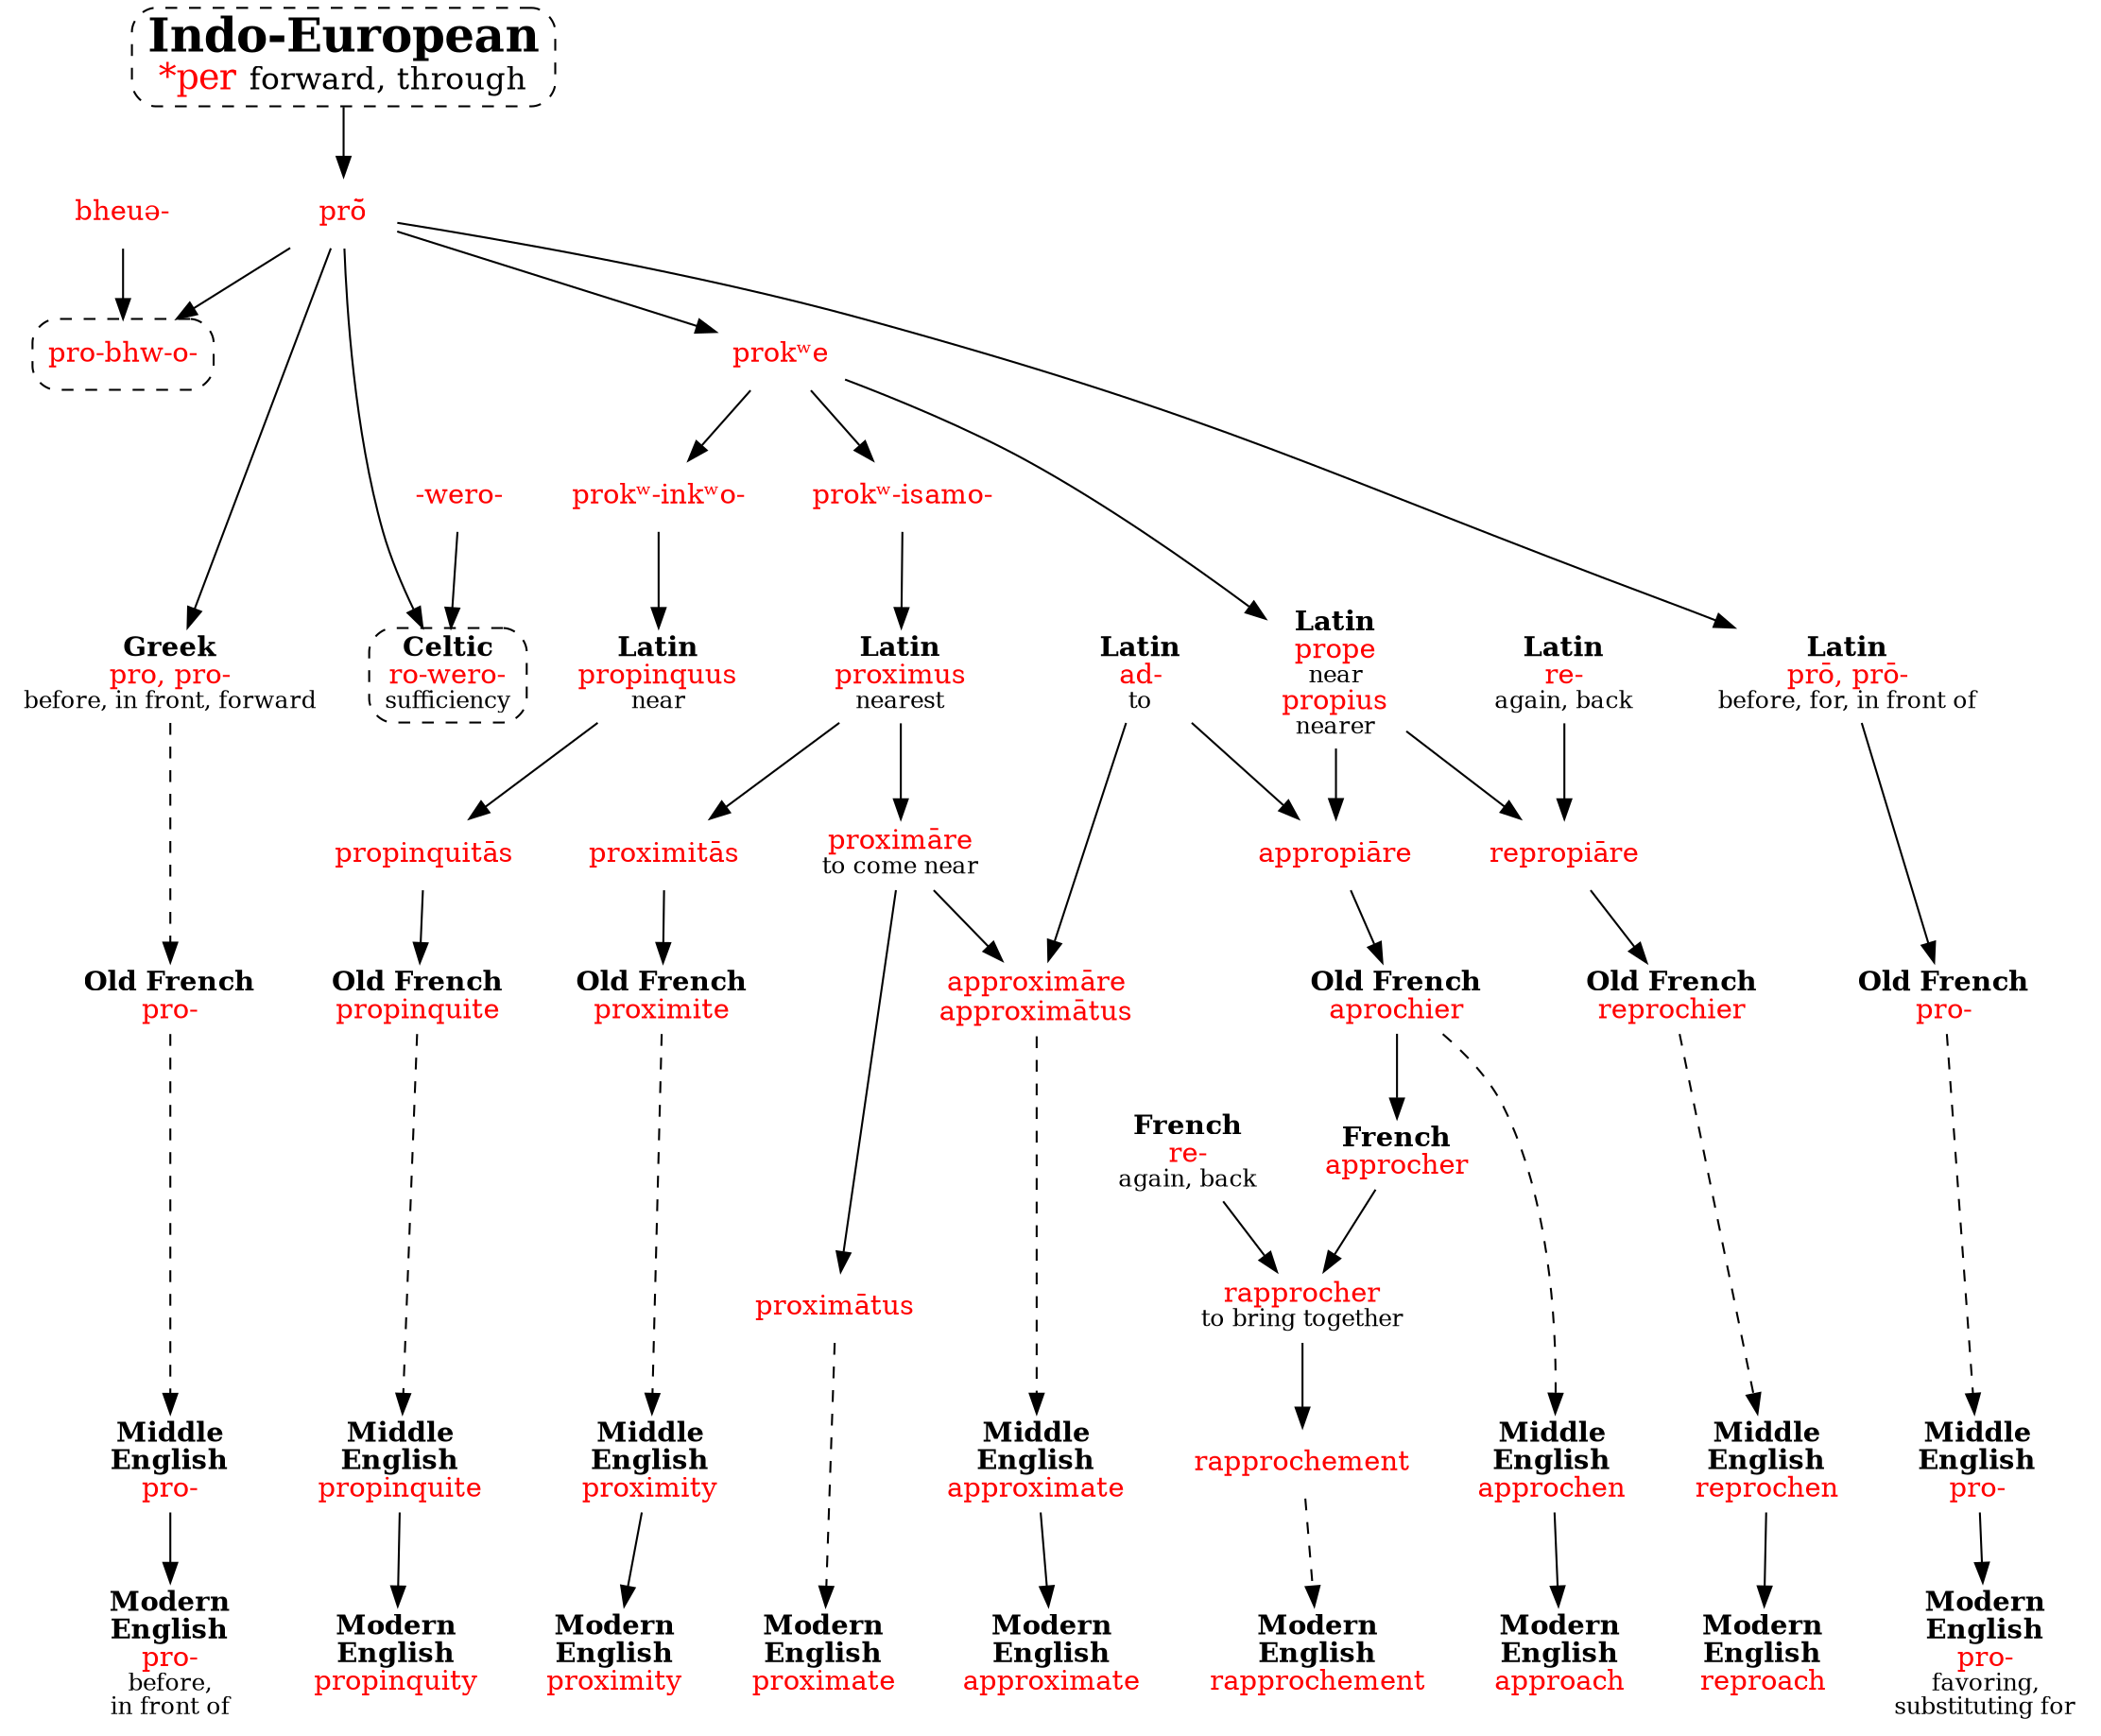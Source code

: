 strict digraph {
node [shape=none]

per [label=<<font point-size="24"><b>Indo-European</b></font><br/><font point-size="18" color="red">*per </font><font point-size="16">forward, through</font>> shape=box style="dashed,rounded" URL="per-list.svg" tooltip="Indo-European \"*per\" forward, through"]
pro [label=<<font color="red">prō̆</font>>]
per -> pro -> { prokwe probhwo proL proG roweroC }

// omitted: Gk protero-, Sk pra- prakrit

prokwe -> { propeL prokwinkwo prokwisamo }
prokwe [label=<<font color="red">prokʷe</font>>]
probhwo [label=<<font color="red">pro-bhw-o-</font>>]
prokwinkwo [label=<<font color="red">prokʷ-inkʷo-</font>>]
prokwisamo [label=<<font color="red">prokʷ-isamo-</font>>]
bheue -> probhwo
bheue [label=<<font color="red">bheuə-</font>>]
probhwo [label=<<font color="red">pro-bhw-o-</font>> shape=box style="dashed,rounded" URL="bheu-grow4.svg"]
wero -> roweroC
wero [label=<<font color="red">-wero-</font>>]
roweroC [label=<<b>Celtic</b><br/><font color="red">ro-wero-</font><br/><font point-size="12">sufficiency</font>> shape=box style="dashed,rounded" URL="wereo.svg"] // galore listed in wereo-true
{ rank=same probhwo prokwe }
{ rank=same propeL proL proG roweroC propinquusL proximusL }

// approach
{ adL propeL } -> appropiareL -> aprochierOF
aprochierOF -> approchenME [style=dashed]
approchenME -> approach
propeL [label=<<b>Latin</b><br/><font color="red">prope</font><br/><font point-size="12">near</font><br/><font color="red">propius</font><br/><font point-size="12">nearer</font>>]
adL [label=<<b>Latin</b><br/><font color="red">ad-</font><br/><font point-size="12">to</font>>]
appropiareL [label=<<font color="red">appropiāre</font>>]
aprochierOF [label=<<b>Old French</b><br/><font color="red">aprochier</font>>]
approchenME [label=<<b>Middle<br/>English</b><br/><font color="red">approchen</font>>]
approach [label=<<b>Modern<br/>English</b><br/><font color="red">approach</font>>]

// rapprochement
aprochierOF -> approcherF -> rapprocherF -> rapprochementF
rapprochementF -> rapprochement [style=dashed]
reF -> rapprocherF
reF [label=<<b>French</b><br/><font color="red">re-</font><br/><font point-size="12">again, back</font>>]
approcherF [label=<<b>French</b><br/><font color="red">approcher</font>>]
rapprocherF [label=<<font color="red">rapprocher</font><br/><font point-size="12">to bring together</font>>]
rapprochementF [label=<<font color="red">rapprochement</font>>]
rapprochement [label=<<b>Modern<br/>English</b><br/><font color="red">rapprochement</font>>]

// reproach
{ reL propeL } -> repropiareL -> reprochierOF
reprochierOF -> reprochenME [style=dashed]
reprochenME -> reproach
reL [label=<<b>Latin</b><br/><font color="red">re-</font><br/><font point-size="12">again, back</font>>]
repropiareL [label=<<font color="red">repropiāre</font>>]
reprochierOF [label=<<b>Old French</b><br/><font color="red">reprochier</font>>]
reprochenME [label=<<b>Middle<br/>English</b><br/><font color="red">reprochen</font>>]
reproach [label=<<b>Modern<br/>English</b><br/><font color="red">reproach</font>>]

// propinquity
prokwinkwo -> propinquusL -> propinquitasL -> propinquiteOF
propinquiteOF -> propinquiteME [style=dashed]
propinquiteME -> propinquity
propinquusL [label=<<b>Latin</b><br/><font color="red">propinquus</font><br/><font point-size="12">near</font>>]
propinquitasL [label=<<font color="red">propinquitās</font>>]
propinquiteOF [label=<<b>Old French</b><br/><font color="red">propinquite</font>>]
propinquiteME [label=<<b>Middle<br/>English</b><br/><font color="red">propinquite</font>>]
propinquity [label=<<b>Modern<br/>English</b><br/><font color="red">propinquity</font>>]

// proximate, omitted: proximal 
prokwisamo -> proximusL -> proximareL -> proximaatusL // shorten this?
proximaatusL -> proximate [style=dashed]
proximusL [label=<<b>Latin</b><br/><font color="red">proximus</font><br/><font point-size="12">nearest</font>>]
proximareL [label=<<font color="red">proximāre</font><br/><font point-size="12">to come near</font>>]
proximaatusL [label=<<font color="red">proximātus</font>>]
proximate [label=<<b>Modern<br/>English</b><br/><font color="red">proximate</font>>]

// proximity
proximusL -> proximitaasL -> proximiteOF
proximiteOF -> proximityME [style=dashed]
proximityME -> proximity
proximitaasL [label=<<font color="red">proximitās</font>>]
proximiteOF [label=<<b>Old French</b><br/><font color="red">proximite</font>>]
proximityME [label=<<b>Middle<br/>English</b><br/><font color="red">proximity</font>>]
proximity [label=<<b>Modern<br/>English</b><br/><font color="red">proximity</font>>]

// approximate
{ adL proximareL } -> approximareL
approximareL -> approximateME [style=dashed]
approximateME -> approximate
approximareL [label=<<font color="red">approximāre<br/>approximātus</font>>] // 2 entries?
approximateME [label=<<b>Middle<br/>English</b><br/><font color="red">approximate</font>>]
approximate [label=<<b>Modern<br/>English</b><br/><font color="red">approximate</font>>]

// L pro-
proL -> pro1OF
pro1OF -> pro1ME [style=dashed]
pro1ME -> pro1
proL [label=<<b>Latin</b><br/><font color="red">prō, prō-</font><br/><font point-size="12">before, for, in front of</font>>] // also prefix and without macron
pro1OF [label=<<b>Old French</b><br/><font color="red">pro-</font>>]
pro1ME [label=<<b>Middle<br/>English</b><br/><font color="red">pro-</font>>]
pro1 [label=<<b>Modern<br/>English</b><br/><font color="red">pro-</font><br/><font point-size="12">favoring,<br/>substituting for</font>>]

// G pro- 
proG -> pro2OF -> pro2ME [style=dashed]
pro2ME -> pro2
proG [label=<<b>Greek</b><br/><font color="red">pro, pro-</font><br/><font point-size="12">before, in front, forward</font>>]
pro2OF [label=<<b>Old French</b><br/><font color="red">pro-</font>>]
pro2ME [label=<<b>Middle<br/>English</b><br/><font color="red">pro-</font>>]
pro2 [label=<<b>Modern<br/>English</b><br/><font color="red">pro-</font><br/><font point-size="12">before,<br/>in front of</font>>]

{ rank=same pro1 pro2 approach rapprochement reproach propinquity proximity approximate proximate }
{ rank=same pro1OF pro2OF propinquiteOF proximiteOF aprochierOF reprochierOF } // old
{ rank=same pro1ME pro2ME propinquiteME proximityME approximateME approchenME reprochenME }
}
